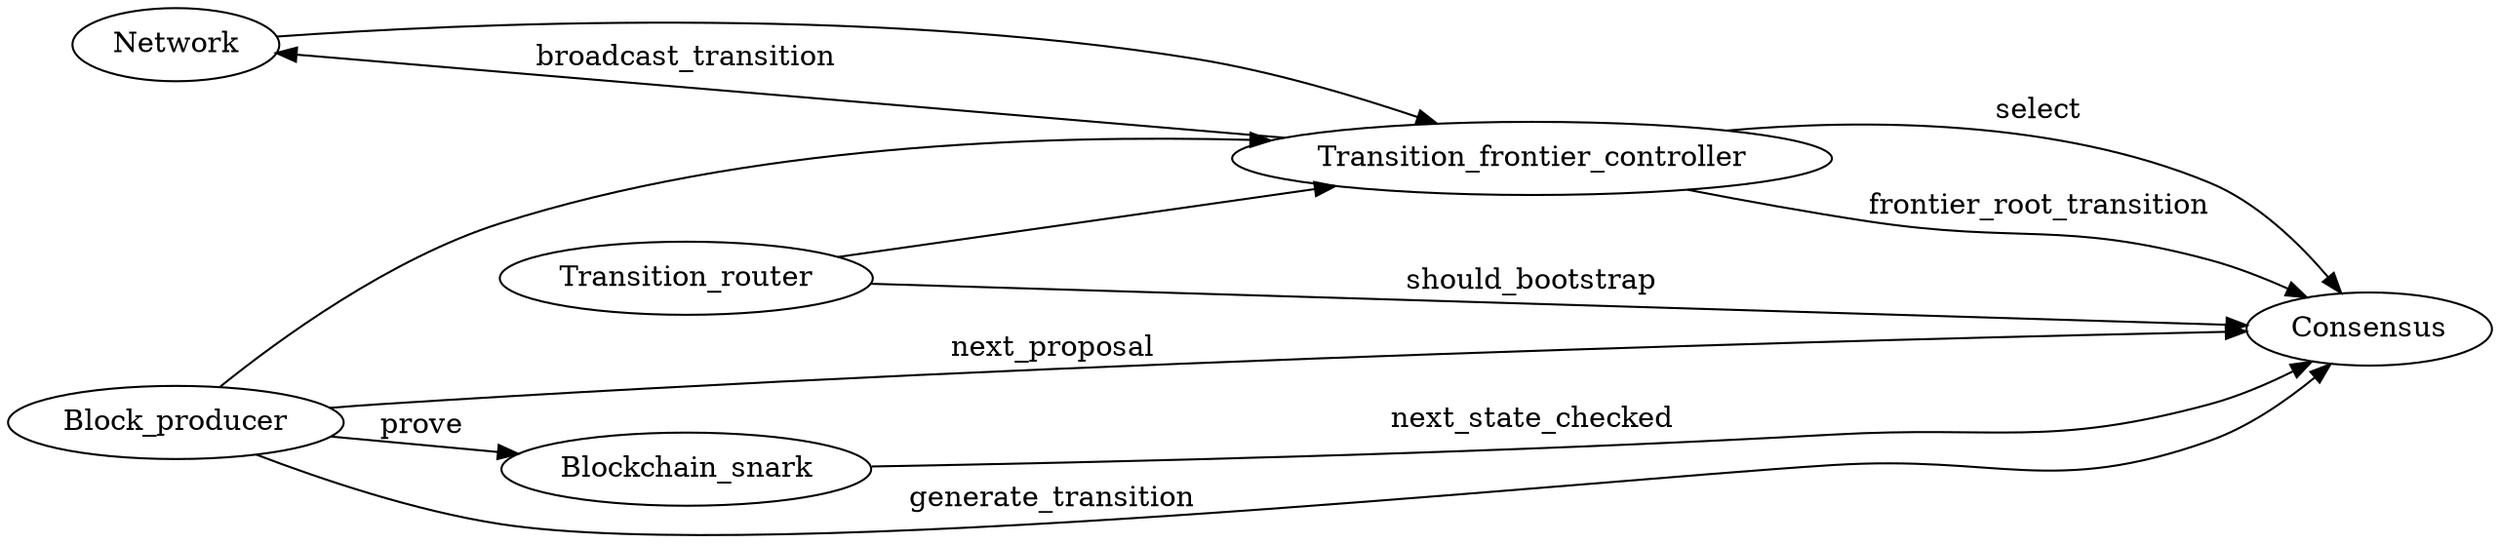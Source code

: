 digraph G {
  rankdir=LR;

  { rank=source; Network; Block_producer }
  { rank=same; Transition_router; Blockchain_snark }
  { rank=sink; Consensus }

  {Network, Block_producer, Transition_router} -> Transition_frontier_controller;
  Transition_frontier_controller -> Network [label="broadcast_transition"];

  Transition_router -> Consensus [label="should_bootstrap"];

  Transition_frontier_controller -> Consensus [label="select"];
  Transition_frontier_controller -> Consensus [label="frontier_root_transition"];

  Block_producer -> Consensus [label="generate_transition"];
  Block_producer -> Consensus [label="next_proposal"];
  Block_producer -> Blockchain_snark [label="prove"];

  Blockchain_snark -> Consensus [label="next_state_checked"];
}
